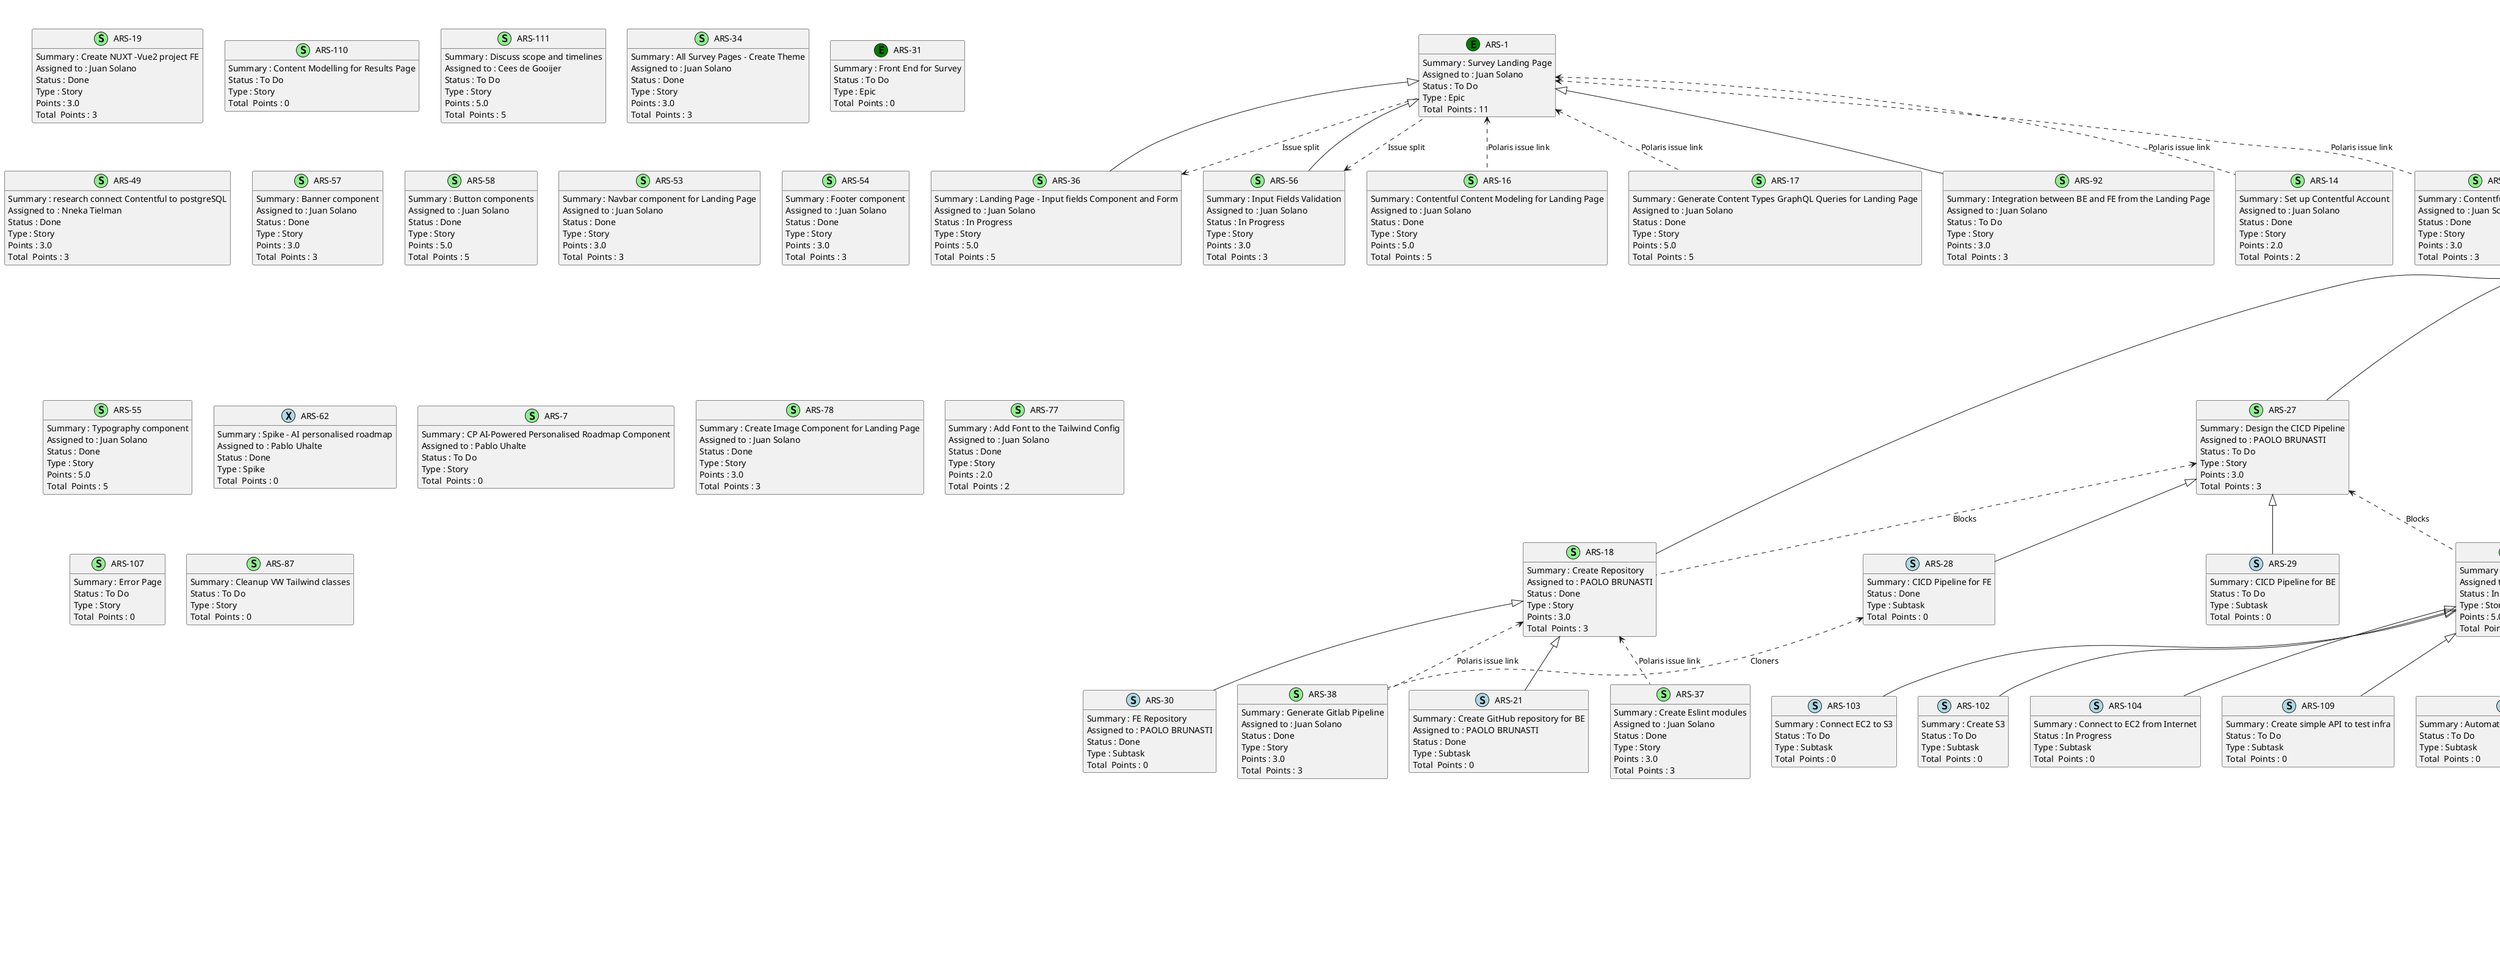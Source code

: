 @startuml
'https://plantuml.com/class-diagram

' GENERATE CLASS DIAGRAM ===========
' Generated at    : Mon May 27 11:35:03 CEST 2024

title Jira Tickets general diagram
hide empty members

legend
Jira Ticket Status
----
Done : 39
To Do : 55
BLOCKED : 1
In Progress : 8
TECH REVIEW (pls tag reviewer) : 4
----
Jira Ticket Types
----
Spike : 1
Subtask : 32
Epic : 7
Bug : 1
Story : 66
end legend


' Jira Tickets =======
class "ARS-16" << (S,lightgreen) >> {
 Summary : Contentful Content Modeling for Landing Page
 Assigned to : Juan Solano
 Status : Done
 Type : Story
 Points : 5.0
Total  Points : 5
}

class "ARS-17" << (S,lightgreen) >> {
 Summary : Generate Content Types GraphQL Queries for Landing Page
 Assigned to : Juan Solano
 Status : Done
 Type : Story
 Points : 5.0
Total  Points : 5
}

class "ARS-18" << (S,lightgreen) >> {
 Summary : Create Repository
 Assigned to : PAOLO BRUNASTI
 Status : Done
 Type : Story
 Points : 3.0
Total  Points : 3
}

class "ARS-19" << (S,lightgreen) >> {
 Summary : Create NUXT -Vue2 project FE
 Assigned to : Juan Solano
 Status : Done
 Type : Story
 Points : 3.0
Total  Points : 3
}

class "ARS-110" << (S,lightgreen) >> {
 Summary : Content Modelling for Results Page
 Status : To Do
 Type : Story
Total  Points : 0
}

class "ARS-111" << (S,lightgreen) >> {
 Summary : Discuss scope and timelines
 Assigned to : Cees de Gooijer
 Status : To Do
 Type : Story
 Points : 5.0
Total  Points : 5
}

class "ARS-92" << (S,lightgreen) >> {
 Summary : Integration between BE and FE from the Landing Page
 Assigned to : Juan Solano
 Status : To Do
 Type : Story
 Points : 3.0
Total  Points : 3
}

class "ARS-93" << (S,lightgreen) >> {
 Summary : Questions Page - Dimension component
 Assigned to : Juan Solano
 Status : To Do
 Type : Story
 Points : 5.0
Total  Points : 5
}

class "ARS-94" << (S,lightgreen) >> {
 Summary : Questions Page - Radio buttons with text
 Assigned to : Juan Solano
 Status : To Do
 Type : Story
 Points : 5.0
Total  Points : 5
}

class "ARS-95" << (S,lightgreen) >> {
 Summary : Questions Page - Previous and Next button
 Status : To Do
 Type : Story
Total  Points : 0
}

class "ARS-90" << (S,lightblue) >> {
 Summary : Logging system
 Assigned to : PAOLO BRUNASTI
 Status : To Do
 Type : Subtask
Total  Points : 0
}

class "ARS-91" << (S,lightgreen) >> {
 Summary : Content Modelling for Questions Page
 Assigned to : Nneka Tielman
 Status : To Do
 Type : Story
 Points : 5.0
Total  Points : 5
}

class "ARS-12" << (S,lightblue) >> {
 Summary : Send email to customer with the PDF as attachment
 Assigned to : PAOLO BRUNASTI
 Status : To Do
 Type : Subtask
Total  Points : 0
}

class "ARS-13" << (S,lightblue) >> {
 Summary : Activation of the process of generating and sending the email
 Assigned to : PAOLO BRUNASTI
 Status : To Do
 Type : Subtask
Total  Points : 0
}

class "ARS-14" << (S,lightgreen) >> {
 Summary : Set up Contentful Account
 Assigned to : Juan Solano
 Status : Done
 Type : Story
 Points : 2.0
Total  Points : 2
}

class "ARS-15" << (S,lightgreen) >> {
 Summary : Contentful Integration FE
 Assigned to : Juan Solano
 Status : Done
 Type : Story
 Points : 3.0
Total  Points : 3
}

class "ARS-96" << (S,lightblue) >> {
 Summary : Create EC2
 Status : TECH REVIEW (pls tag reviewer)
 Type : Subtask
Total  Points : 0
}

class "ARS-97" << (S,lightblue) >> {
 Summary : Create RDS
 Status : TECH REVIEW (pls tag reviewer)
 Type : Subtask
Total  Points : 0
}

class "ARS-98" << (S,lightblue) >> {
 Summary : Configure EC2 instance for Python
 Status : TECH REVIEW (pls tag reviewer)
 Type : Subtask
Total  Points : 0
}

class "ARS-10" << (S,lightgreen) >> {
 Summary : Customised Survey Landing Page URL
 Assigned to : PAOLO BRUNASTI
 Status : BLOCKED
 Type : Story
 Points : 3.0
Total  Points : 3
}

class "ARS-99" << (S,lightblue) >> {
 Summary : Deploy BE app in EC2
 Status : In Progress
 Type : Subtask
Total  Points : 0
}

class "ARS-11" << (S,lightblue) >> {
 Summary : Generate the PDF with the report for a single survey response
 Assigned to : PAOLO BRUNASTI
 Status : To Do
 Type : Subtask
Total  Points : 0
}

class "ARS-27" << (S,lightgreen) >> {
 Summary : Design the CICD Pipeline
 Assigned to : PAOLO BRUNASTI
 Status : To Do
 Type : Story
 Points : 3.0
Total  Points : 3
}

class "ARS-28" << (S,lightblue) >> {
 Summary : CICD Pipeline for FE
 Status : Done
 Type : Subtask
Total  Points : 0
}

class "ARS-29" << (S,lightblue) >> {
 Summary : CICD Pipeline for BE
 Status : To Do
 Type : Subtask
Total  Points : 0
}

class "ARS-23" << (S,lightgreen) >> {
 Summary : Model BE DB
 Assigned to : PAOLO BRUNASTI
 Status : Done
 Type : Story
 Points : 5.0
Total  Points : 5
}

class "ARS-24" << (S,lightgreen) >> {
 Summary : DB Connection from Python
 Assigned to : PAOLO BRUNASTI
 Status : Done
 Type : Story
 Points : 3.0
Total  Points : 3
}

class "ARS-25" << (S,lightgreen) >> {
 Summary : Design APIs
 Assigned to : Nneka Tielman
 Status : Done
 Type : Story
 Points : 5.0
Total  Points : 5
}

class "ARS-26" << (S,lightgreen) >> {
 Summary : Implement APIs
 Assigned to : Nneka Tielman
 Status : Done
 Type : Story
Total  Points : 0
}

class "ARS-20" << (E,green) >> {
 Summary : Back End for Survey
 Assigned to : PAOLO BRUNASTI
 Status : In Progress
 Type : Epic
Total  Points : 84
}

class "ARS-21" << (S,lightblue) >> {
 Summary : Create GitHub repository for BE
 Assigned to : PAOLO BRUNASTI
 Status : Done
 Type : Subtask
Total  Points : 0
}

class "ARS-22" << (S,lightgreen) >> {
 Summary : Define BE architecture
 Assigned to : PAOLO BRUNASTI
 Status : Done
 Type : Story
 Points : 5.0
Total  Points : 5
}

class "ARS-38" << (S,lightgreen) >> {
 Summary : Generate Gitlab Pipeline
 Assigned to : Juan Solano
 Status : Done
 Type : Story
 Points : 3.0
Total  Points : 3
}

class "ARS-39" << (S,lightblue) >> {
 Summary : Investigate HubSpot integration
 Assigned to : PAOLO BRUNASTI
 Status : To Do
 Type : Subtask
Total  Points : 0
}

class "ARS-34" << (S,lightgreen) >> {
 Summary : All Survey Pages - Create Theme
 Assigned to : Juan Solano
 Status : Done
 Type : Story
 Points : 3.0
Total  Points : 3
}

class "ARS-36" << (S,lightgreen) >> {
 Summary : Landing Page - Input fields Component and Form
 Assigned to : Juan Solano
 Status : In Progress
 Type : Story
 Points : 5.0
Total  Points : 5
}

class "ARS-37" << (S,lightgreen) >> {
 Summary : Create Eslint modules
 Assigned to : Juan Solano
 Status : Done
 Type : Story
 Points : 3.0
Total  Points : 3
}

class "ARS-30" << (S,lightblue) >> {
 Summary : FE Repository
 Assigned to : PAOLO BRUNASTI
 Status : Done
 Type : Subtask
Total  Points : 0
}

class "ARS-31" << (E,green) >> {
 Summary : Front End for Survey
 Status : To Do
 Type : Epic
Total  Points : 0
}

class "ARS-32" << (E,green) >> {
 Summary : Infrastructure
 Assigned to : PAOLO BRUNASTI
 Status : In Progress
 Type : Epic
Total  Points : 24
}

class "ARS-33" << (S,lightgreen) >> {
 Summary : Questions Page - Save Survey Progress
 Status : To Do
 Type : Story
Total  Points : 0
}

class "ARS-49" << (S,lightgreen) >> {
 Summary : research connect Contentful to postgreSQL
 Assigned to : Nneka Tielman
 Status : Done
 Type : Story
 Points : 3.0
Total  Points : 3
}

class "ARS-40" << (S,lightgreen) >> {
 Summary : AWS Environment
 Assigned to : PAOLO BRUNASTI
 Status : In Progress
 Type : Story
 Points : 5.0
Total  Points : 5
}

class "ARS-45" << (S,lightgreen) >> {
 Summary : Review Gitlab Pipeline
 Assigned to : PAOLO BRUNASTI
 Status : Done
 Type : Story
Total  Points : 0
}

class "ARS-47" << (S,lightgreen) >> {
 Summary : Create View for results of the survey
 Assigned to : PAOLO BRUNASTI
 Status : Done
 Type : Story
 Points : 1.0
Total  Points : 1
}

class "ARS-48" << (S,lightgreen) >> {
 Summary : Questions Page - Scroll progress bar
 Status : To Do
 Type : Story
 Points : 5.0
Total  Points : 5
}

class "ARS-41" << (S,lightgreen) >> {
 Summary : Questions Page - Personalised with company name
 Status : To Do
 Type : Story
Total  Points : 0
}

class "ARS-42" << (S,lightgreen) >> {
 Summary : Results Page - Personalised Thank you message
 Status : To Do
 Type : Story
Total  Points : 0
}

class "ARS-43" << (S,lightgreen) >> {
 Summary : Survey Hubspot integration
 Assigned to : PAOLO BRUNASTI
 Status : To Do
 Type : Story
 Points : 8.0
Total  Points : 8
}

class "ARS-50" << (S,lightblue) >> {
 Summary : Update User structure with info from Figma
 Assigned to : PAOLO BRUNASTI
 Status : Done
 Type : Subtask
Total  Points : 0
}

class "ARS-56" << (S,lightgreen) >> {
 Summary : Input Fields Validation
 Assigned to : Juan Solano
 Status : In Progress
 Type : Story
 Points : 3.0
Total  Points : 3
}

class "ARS-57" << (S,lightgreen) >> {
 Summary : Banner component
 Assigned to : Juan Solano
 Status : Done
 Type : Story
 Points : 3.0
Total  Points : 3
}

class "ARS-58" << (S,lightgreen) >> {
 Summary : Button components
 Assigned to : Juan Solano
 Status : Done
 Type : Story
 Points : 5.0
Total  Points : 5
}

class "ARS-59" << (S,lightblue) >> {
 Summary : Connect tool to the database 
 Assigned to : Pablo Uhalte
 Status : To Do
 Type : Subtask
Total  Points : 0
}

class "ARS-52" << (S,lightgreen) >> {
 Summary : Prototype BE architecture
 Assigned to : PAOLO BRUNASTI
 Status : Done
 Type : Story
 Points : 5.0
Total  Points : 5
}

class "ARS-53" << (S,lightgreen) >> {
 Summary : Navbar component for Landing Page
 Assigned to : Juan Solano
 Status : Done
 Type : Story
 Points : 3.0
Total  Points : 3
}

class "ARS-54" << (S,lightgreen) >> {
 Summary : Footer component
 Assigned to : Juan Solano
 Status : Done
 Type : Story
 Points : 3.0
Total  Points : 3
}

class "ARS-55" << (S,lightgreen) >> {
 Summary : Typography component
 Assigned to : Juan Solano
 Status : Done
 Type : Story
 Points : 5.0
Total  Points : 5
}

class "ARS-60" << (S,lightblue) >> {
 Summary : Cleanse and standardize data coming from the responses
 Assigned to : Pablo Uhalte
 Status : To Do
 Type : Subtask
Total  Points : 0
}

class "ARS-61" << (S,lightblue) >> {
 Summary : Creation of the visuals
 Assigned to : Pablo Uhalte
 Status : To Do
 Type : Subtask
Total  Points : 0
}

class "ARS-62" << (X,lightblue) >> {
 Summary : Spike - AI personalised roadmap
 Assigned to : Pablo Uhalte
 Status : Done
 Type : Spike
Total  Points : 0
}

class "ARS-67" << (S,lightgreen) >> {
 Summary : Implement FE API - user endpoints
 Assigned to : Nneka Tielman
 Status : In Progress
 Type : Story
 Points : 3.0
Total  Points : 3
}

class "ARS-68" << (S,lightblue) >> {
 Summary : Security
 Assigned to : PAOLO BRUNASTI
 Status : To Do
 Type : Subtask
Total  Points : 0
}

class "ARS-69" << (S,lightblue) >> {
 Summary : PDF Library
 Assigned to : PAOLO BRUNASTI
 Status : Done
 Type : Subtask
Total  Points : 0
}

class "ARS-63" << (S,lightgreen) >> {
 Summary : Implement Analytics API - user endpoints
 Status : To Do
 Type : Story
 Points : 3.0
Total  Points : 3
}

class "ARS-64" << (S,lightgreen) >> {
 Summary : Auth for Analytics API
 Status : To Do
 Type : Story
Total  Points : 0
}

class "ARS-65" << (S,lightblue) >> {
 Summary : ORM definition of User
 Assigned to : PAOLO BRUNASTI
 Status : Done
 Type : Subtask
Total  Points : 0
}

class "ARS-66" << (S,lightblue) >> {
 Summary : DB Connection pooling
 Assigned to : PAOLO BRUNASTI
 Status : Done
 Type : Subtask
Total  Points : 0
}

class "ARS-70" << (S,lightblue) >> {
 Summary : Connection with Contentful
 Status : To Do
 Type : Subtask
Total  Points : 0
}

class "ARS-5" << (S,lightgreen) >> {
 Summary : Email with Results as a pdf
 Assigned to : PAOLO BRUNASTI
 Status : To Do
 Type : Story
 Points : 5.0
Total  Points : 5
}

class "ARS-71" << (S,lightblue) >> {
 Summary : Python server code generated from Swagger
 Assigned to : PAOLO BRUNASTI
 Status : Done
 Type : Subtask
Total  Points : 0
}

class "ARS-6" << (S,lightgreen) >> {
 Summary : CP Dashboard for results analysis
 Assigned to : Pablo Uhalte
 Status : To Do
 Type : Story
Total  Points : 0
}

class "ARS-72" << (S,lightgreen) >> {
 Summary : Implement Analytics API - results endpoints
 Status : To Do
 Type : Story
 Points : 5.0
Total  Points : 5
}

class "ARS-3" << (S,lightgreen) >> {
 Summary : Questions Page - Dimensions Progress Bar Component
 Assigned to : Juan Solano
 Status : To Do
 Type : Story
 Points : 8.0
Total  Points : 8
}

class "ARS-73" << (S,lightgreen) >> {
 Summary : Implement FE API - response endpoints
 Assigned to : Nneka Tielman
 Status : TECH REVIEW (pls tag reviewer)
 Type : Story
 Points : 5.0
Total  Points : 5
}

class "ARS-4" << (S,lightgreen) >> {
 Summary : Survey Results Page
 Status : To Do
 Type : Story
Total  Points : 0
}

class "ARS-9" << (S,lightgreen) >> {
 Summary : Results Page - Personalised High-Level Roadmap Component with AI
 Status : To Do
 Type : Story
Total  Points : 0
}

class "ARS-7" << (S,lightgreen) >> {
 Summary : CP AI-Powered Personalised Roadmap Component
 Assigned to : Pablo Uhalte
 Status : To Do
 Type : Story
Total  Points : 0
}

class "ARS-8" << (S,lightgreen) >> {
 Summary : Results Page - Scoring Graphic Component
 Status : To Do
 Type : Story
Total  Points : 0
}

class "ARS-78" << (S,lightgreen) >> {
 Summary : Create Image Component for Landing Page
 Assigned to : Juan Solano
 Status : Done
 Type : Story
 Points : 3.0
Total  Points : 3
}

class "ARS-79" << (E,green) >> {
 Summary : Final Report
 Status : To Do
 Type : Epic
Total  Points : 0
}

class "ARS-74" << (S,lightgreen) >> {
 Summary : Implement FE API - submit survey endpoint
 Status : To Do
 Type : Story
 Points : 8.0
Total  Points : 8
}

class "ARS-1" << (E,green) >> {
 Summary : Survey Landing Page
 Assigned to : Juan Solano
 Status : To Do
 Type : Epic
Total  Points : 11
}

class "ARS-75" << (S,lightgreen) >> {
 Summary : Generate pdf with spider graph
 Assigned to : Pablo Uhalte
 Status : To Do
 Type : Story
 Points : 8.0
Total  Points : 8
}

class "ARS-2" << (E,green) >> {
 Summary : Survey Questions Pages
 Status : To Do
 Type : Epic
Total  Points : 28
}

class "ARS-76" << (S,lightgreen) >> {
 Summary : Set up Contentful to DB webhook
 Assigned to : Nneka Tielman
 Status : To Do
 Type : Story
 Points : 13.0
Total  Points : 13
}

class "ARS-77" << (S,lightgreen) >> {
 Summary : Add Font to the Tailwind Config
 Assigned to : Juan Solano
 Status : Done
 Type : Story
 Points : 2.0
Total  Points : 2
}

class "ARS-103" << (S,lightblue) >> {
 Summary : Connect EC2 to S3
 Status : To Do
 Type : Subtask
Total  Points : 0
}

class "ARS-102" << (S,lightblue) >> {
 Summary : Create S3
 Status : To Do
 Type : Subtask
Total  Points : 0
}

class "ARS-105" << (E,green) >> {
 Summary : Survey Results Page
 Status : To Do
 Type : Epic
Total  Points : 0
}

class "ARS-104" << (S,lightblue) >> {
 Summary : Connect to EC2 from Internet
 Status : In Progress
 Type : Subtask
Total  Points : 0
}

class "ARS-107" << (S,lightgreen) >> {
 Summary : Error Page
 Status : To Do
 Type : Story
Total  Points : 0
}

class "ARS-106" << (B,red) >> {
 Summary : Correct attributes name in tables to match table name
 Assigned to : PAOLO BRUNASTI
 Status : Done
 Type : Bug
 Points : 2.0
Total  Points : 2
}

class "ARS-109" << (S,lightblue) >> {
 Summary : Create simple API to test infra
 Status : To Do
 Type : Subtask
Total  Points : 0
}

class "ARS-108" << (S,lightblue) >> {
 Summary : Python dependencies
 Status : To Do
 Type : Subtask
Total  Points : 0
}

class "ARS-101" << (S,lightblue) >> {
 Summary : Automate deployment of BE app on EC2
 Status : To Do
 Type : Subtask
Total  Points : 0
}

class "ARS-100" << (S,lightblue) >> {
 Summary : Open BE app to FE
 Status : To Do
 Type : Subtask
Total  Points : 0
}

class "ARS-81" << (S,lightgreen) >> {
 Summary : Define the algorithm to compute the results
 Status : Done
 Type : Story
Total  Points : 0
}

class "ARS-82" << (S,lightgreen) >> {
 Summary : Implement the result algorithm
 Status : To Do
 Type : Story
Total  Points : 0
}

class "ARS-83" << (S,lightgreen) >> {
 Summary : Mechanism to replace the tags in the texts
 Status : To Do
 Type : Story
Total  Points : 0
}

class "ARS-84" << (S,lightgreen) >> {
 Summary : Create test data in the DB
 Assigned to : PAOLO BRUNASTI
 Status : Done
 Type : Story
 Points : 2.0
Total  Points : 2
}

class "ARS-80" << (S,lightgreen) >> {
 Summary : Store the different Dimension Responses for the result in the DB
 Status : To Do
 Type : Story
Total  Points : 0
}

class "ARS-89" << (S,lightblue) >> {
 Summary : Spider Net Graphic
 Assigned to : PAOLO BRUNASTI
 Status : Done
 Type : Subtask
Total  Points : 0
}

class "ARS-85" << (S,lightgreen) >> {
 Summary : Security and Configuration : place connection values in a .env file for more security
 Assigned to : PAOLO BRUNASTI
 Status : To Do
 Type : Story
 Points : 3.0
Total  Points : 3
}

class "ARS-86" << (S,lightblue) >> {
 Summary : Create base data (Language, ..)
 Assigned to : PAOLO BRUNASTI
 Status : Done
 Type : Subtask
Total  Points : 0
}

class "ARS-87" << (S,lightgreen) >> {
 Summary : Cleanup VW Tailwind classes
 Status : To Do
 Type : Story
Total  Points : 0
}

class "ARS-88" << (S,lightgreen) >> {
 Summary : Extends BE architecture
 Assigned to : PAOLO BRUNASTI
 Status : To Do
 Type : Story
 Points : 5.0
Total  Points : 5
}



' Parents =======
"ARS-32" <|-- "ARS-18"
"ARS-1" <|-- "ARS-92"
"ARS-2" <|-- "ARS-93"
"ARS-2" <|-- "ARS-94"
"ARS-2" <|-- "ARS-95"
"ARS-88" <|-- "ARS-90"
"ARS-2" <|-- "ARS-91"
"ARS-5" <|-- "ARS-12"
"ARS-5" <|-- "ARS-13"
"ARS-40" <|-- "ARS-96"
"ARS-40" <|-- "ARS-97"
"ARS-40" <|-- "ARS-98"
"ARS-32" <|-- "ARS-10"
"ARS-40" <|-- "ARS-99"
"ARS-5" <|-- "ARS-11"
"ARS-32" <|-- "ARS-27"
"ARS-27" <|-- "ARS-28"
"ARS-27" <|-- "ARS-29"
"ARS-20" <|-- "ARS-23"
"ARS-20" <|-- "ARS-24"
"ARS-20" <|-- "ARS-25"
"ARS-20" <|-- "ARS-26"
"ARS-18" <|-- "ARS-21"
"ARS-20" <|-- "ARS-22"
"ARS-5" <|-- "ARS-39"
"ARS-1" <|-- "ARS-36"
"ARS-18" <|-- "ARS-30"
"ARS-2" <|-- "ARS-33"
"ARS-32" <|-- "ARS-40"
"ARS-32" <|-- "ARS-45"
"ARS-20" <|-- "ARS-47"
"ARS-2" <|-- "ARS-48"
"ARS-2" <|-- "ARS-41"
"ARS-105" <|-- "ARS-42"
"ARS-20" <|-- "ARS-43"
"ARS-23" <|-- "ARS-50"
"ARS-1" <|-- "ARS-56"
"ARS-6" <|-- "ARS-59"
"ARS-32" <|-- "ARS-52"
"ARS-6" <|-- "ARS-60"
"ARS-6" <|-- "ARS-61"
"ARS-20" <|-- "ARS-67"
"ARS-88" <|-- "ARS-68"
"ARS-52" <|-- "ARS-69"
"ARS-20" <|-- "ARS-63"
"ARS-20" <|-- "ARS-64"
"ARS-52" <|-- "ARS-65"
"ARS-52" <|-- "ARS-66"
"ARS-88" <|-- "ARS-70"
"ARS-20" <|-- "ARS-5"
"ARS-52" <|-- "ARS-71"
"ARS-20" <|-- "ARS-72"
"ARS-2" <|-- "ARS-3"
"ARS-20" <|-- "ARS-73"
"ARS-105" <|-- "ARS-4"
"ARS-105" <|-- "ARS-9"
"ARS-105" <|-- "ARS-8"
"ARS-20" <|-- "ARS-74"
"ARS-20" <|-- "ARS-75"
"ARS-20" <|-- "ARS-76"
"ARS-40" <|-- "ARS-103"
"ARS-40" <|-- "ARS-102"
"ARS-40" <|-- "ARS-104"
"ARS-20" <|-- "ARS-106"
"ARS-40" <|-- "ARS-109"
"ARS-88" <|-- "ARS-108"
"ARS-40" <|-- "ARS-101"
"ARS-40" <|-- "ARS-100"
"ARS-79" <|-- "ARS-81"
"ARS-79" <|-- "ARS-82"
"ARS-79" <|-- "ARS-83"
"ARS-20" <|-- "ARS-84"
"ARS-79" <|-- "ARS-80"
"ARS-88" <|-- "ARS-89"
"ARS-20" <|-- "ARS-85"
"ARS-52" <|-- "ARS-86"
"ARS-32" <|-- "ARS-88"


' Links =======
"ARS-18" <.. "ARS-37" : Polaris issue link

"ARS-18" <.. "ARS-38" : Polaris issue link

"ARS-91" <.. "ARS-2" : Issue split

"ARS-27" <.. "ARS-18" : Blocks

"ARS-27" <.. "ARS-40" : Blocks

"ARS-28" <.. "ARS-38" : Cloners

"ARS-26" <.. "ARS-25" : Blocks

"ARS-22" <.. "ARS-52" : Cloners

"ARS-36" <.. "ARS-1" : Issue split

"ARS-33" <.. "ARS-2" : Issue split

"ARS-47" <.. "ARS-23" : Relates

"ARS-42" <.. "ARS-4" : Polaris datapoint issue link

"ARS-56" <.. "ARS-1" : Issue split

"ARS-52" <.. "ARS-88" : Cloners

"ARS-67" <.. "ARS-26" : Issue split

"ARS-63" <.. "ARS-26" : Issue split

"ARS-64" <.. "ARS-72" : Blocks

"ARS-64" <.. "ARS-63" : Blocks

"ARS-64" <.. "ARS-26" : Issue split

"ARS-5" <.. "ARS-74" : Issue split

"ARS-72" <.. "ARS-26" : Issue split

"ARS-3" <.. "ARS-2" : Issue split

"ARS-73" <.. "ARS-26" : Issue split

"ARS-9" <.. "ARS-4" : Issue split

"ARS-8" <.. "ARS-4" : Issue split

"ARS-74" <.. "ARS-26" : Issue split

"ARS-74" <.. "ARS-43" : Relates

"ARS-1" <.. "ARS-14" : Polaris issue link

"ARS-1" <.. "ARS-15" : Polaris issue link

"ARS-1" <.. "ARS-16" : Polaris issue link

"ARS-1" <.. "ARS-17" : Polaris issue link

"ARS-75" <.. "ARS-74" : Issue split

"ARS-2" <.. "ARS-48" : Polaris datapoint issue link

"ARS-2" <.. "ARS-41" : Polaris datapoint issue link

"ARS-76" <.. "ARS-26" : Relates

"ARS-76" <.. "ARS-52" : Relates

"ARS-76" <.. "ARS-88" : Relates

"ARS-88" <.. "ARS-52" : Blocks



@enduml

